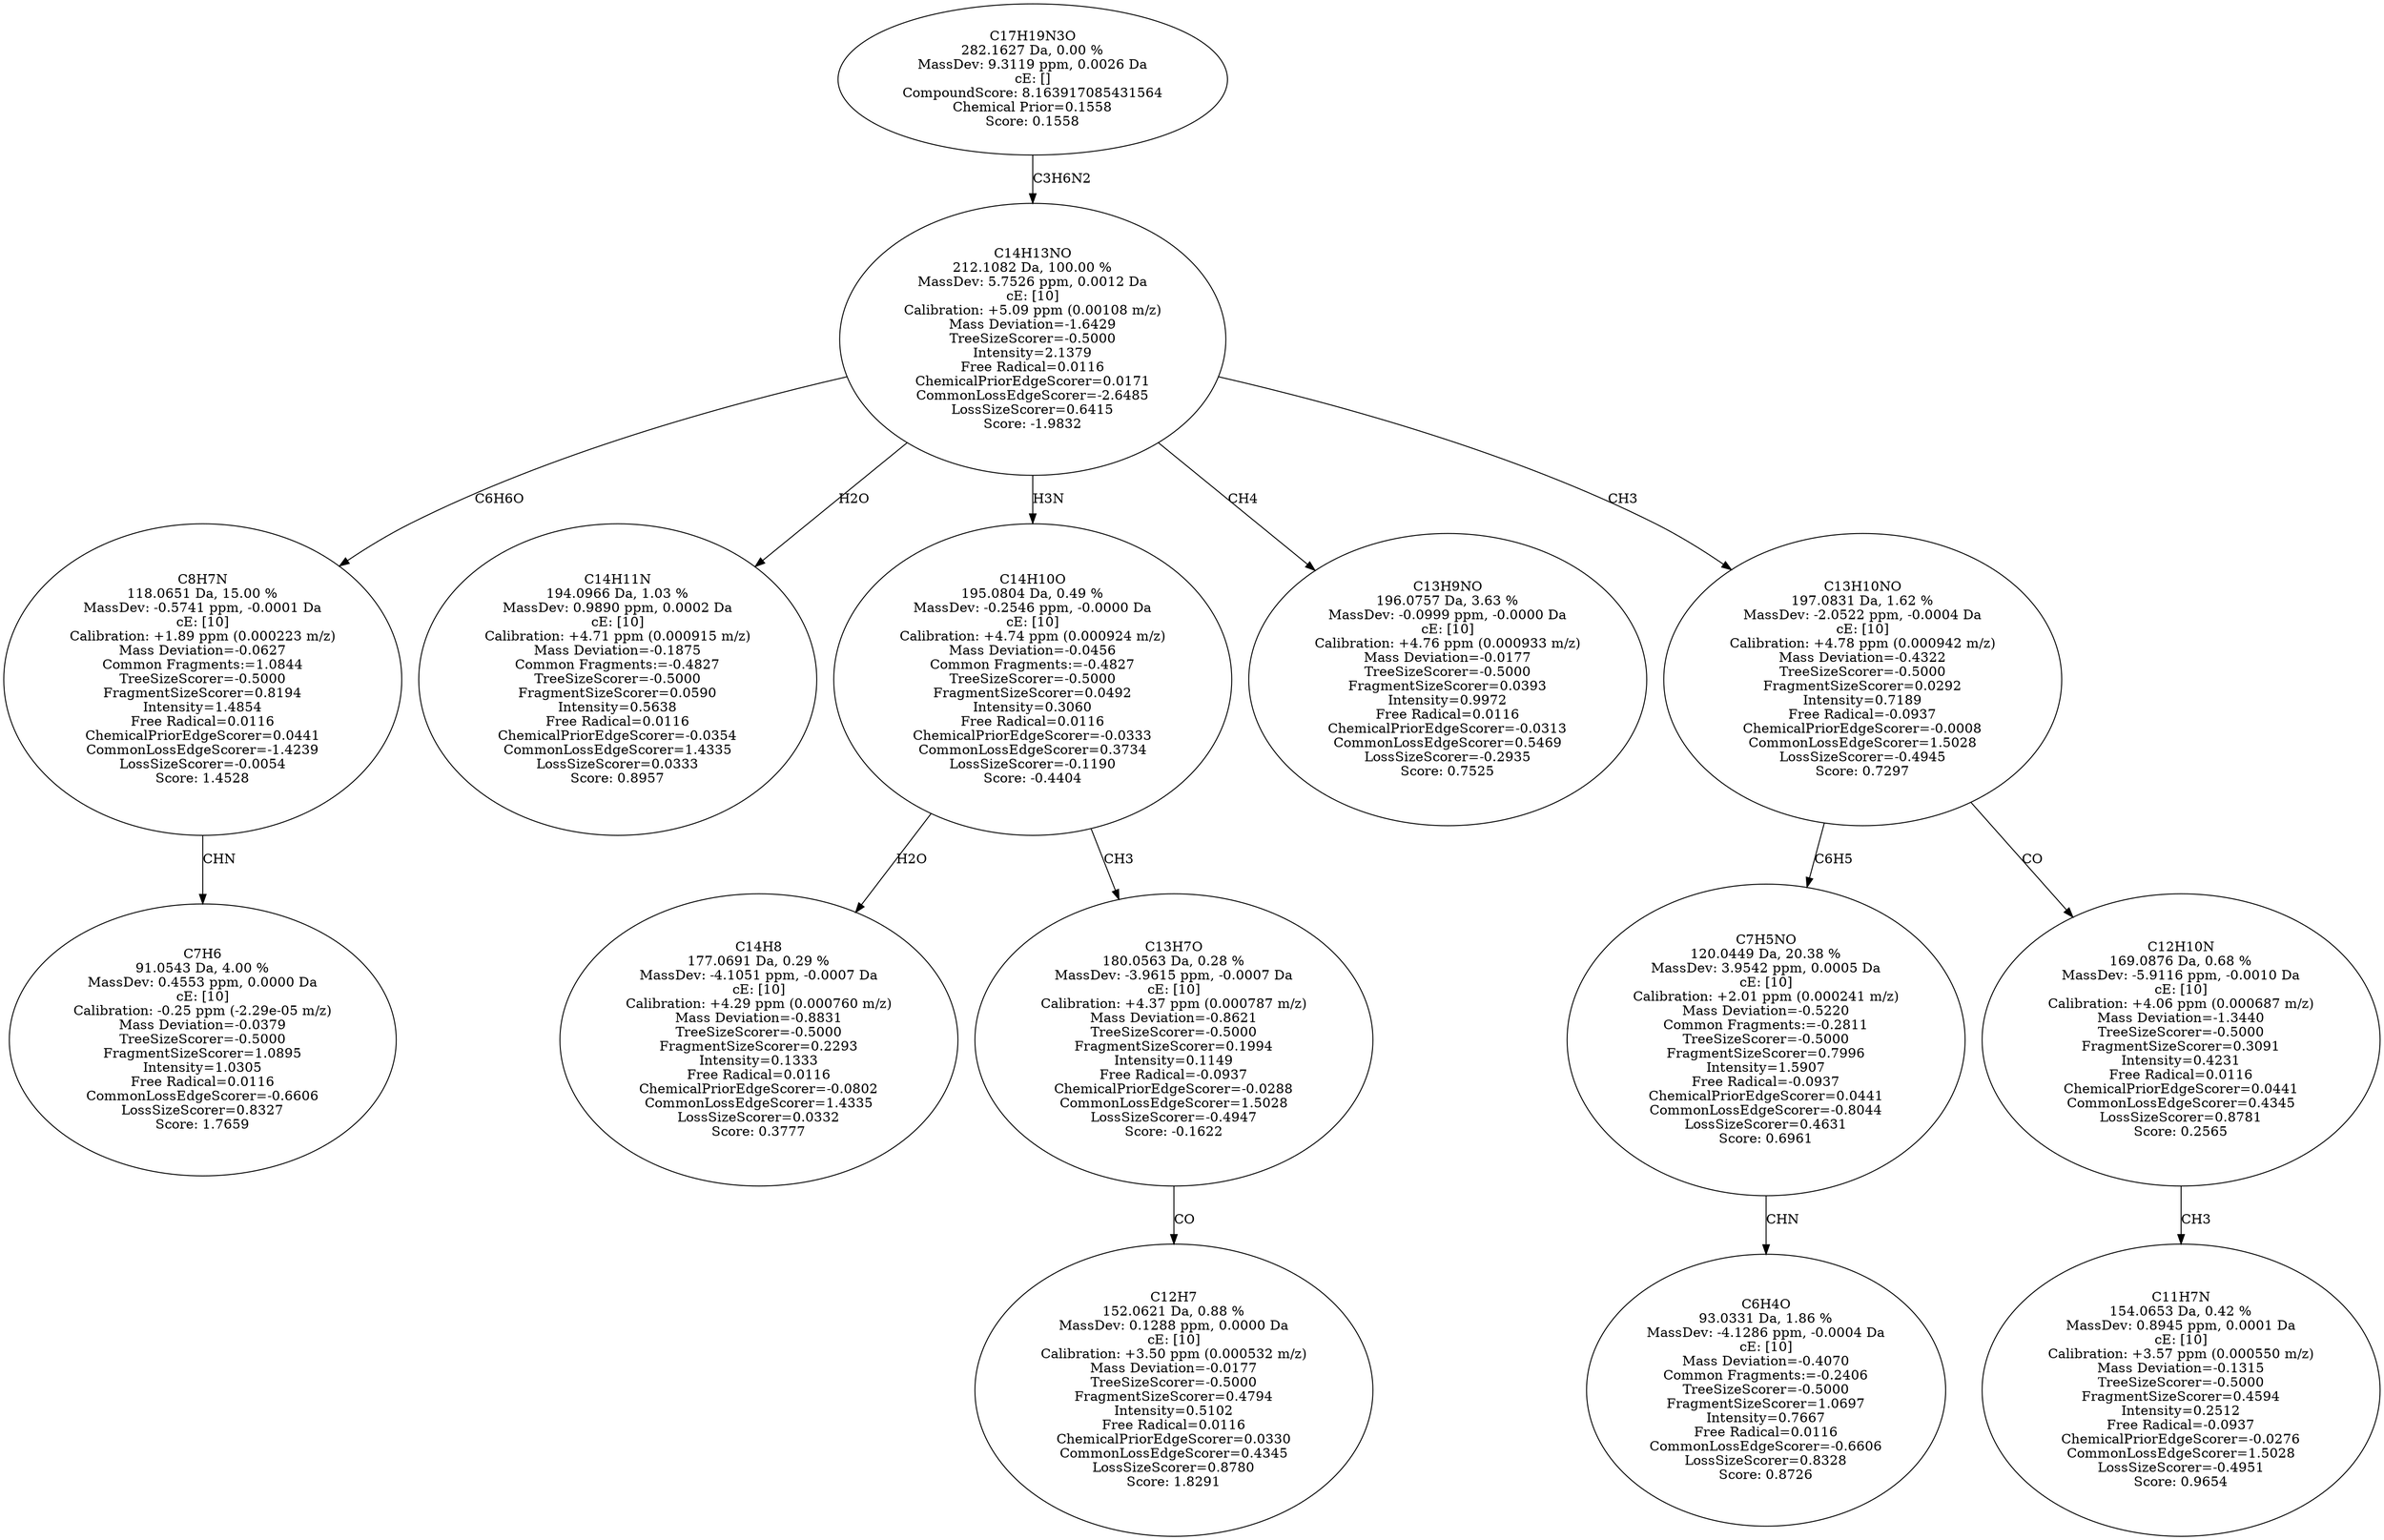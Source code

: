 strict digraph {
v1 [label="C7H6\n91.0543 Da, 4.00 %\nMassDev: 0.4553 ppm, 0.0000 Da\ncE: [10]\nCalibration: -0.25 ppm (-2.29e-05 m/z)\nMass Deviation=-0.0379\nTreeSizeScorer=-0.5000\nFragmentSizeScorer=1.0895\nIntensity=1.0305\nFree Radical=0.0116\nCommonLossEdgeScorer=-0.6606\nLossSizeScorer=0.8327\nScore: 1.7659"];
v2 [label="C8H7N\n118.0651 Da, 15.00 %\nMassDev: -0.5741 ppm, -0.0001 Da\ncE: [10]\nCalibration: +1.89 ppm (0.000223 m/z)\nMass Deviation=-0.0627\nCommon Fragments:=1.0844\nTreeSizeScorer=-0.5000\nFragmentSizeScorer=0.8194\nIntensity=1.4854\nFree Radical=0.0116\nChemicalPriorEdgeScorer=0.0441\nCommonLossEdgeScorer=-1.4239\nLossSizeScorer=-0.0054\nScore: 1.4528"];
v3 [label="C14H11N\n194.0966 Da, 1.03 %\nMassDev: 0.9890 ppm, 0.0002 Da\ncE: [10]\nCalibration: +4.71 ppm (0.000915 m/z)\nMass Deviation=-0.1875\nCommon Fragments:=-0.4827\nTreeSizeScorer=-0.5000\nFragmentSizeScorer=0.0590\nIntensity=0.5638\nFree Radical=0.0116\nChemicalPriorEdgeScorer=-0.0354\nCommonLossEdgeScorer=1.4335\nLossSizeScorer=0.0333\nScore: 0.8957"];
v4 [label="C14H8\n177.0691 Da, 0.29 %\nMassDev: -4.1051 ppm, -0.0007 Da\ncE: [10]\nCalibration: +4.29 ppm (0.000760 m/z)\nMass Deviation=-0.8831\nTreeSizeScorer=-0.5000\nFragmentSizeScorer=0.2293\nIntensity=0.1333\nFree Radical=0.0116\nChemicalPriorEdgeScorer=-0.0802\nCommonLossEdgeScorer=1.4335\nLossSizeScorer=0.0332\nScore: 0.3777"];
v5 [label="C12H7\n152.0621 Da, 0.88 %\nMassDev: 0.1288 ppm, 0.0000 Da\ncE: [10]\nCalibration: +3.50 ppm (0.000532 m/z)\nMass Deviation=-0.0177\nTreeSizeScorer=-0.5000\nFragmentSizeScorer=0.4794\nIntensity=0.5102\nFree Radical=0.0116\nChemicalPriorEdgeScorer=0.0330\nCommonLossEdgeScorer=0.4345\nLossSizeScorer=0.8780\nScore: 1.8291"];
v6 [label="C13H7O\n180.0563 Da, 0.28 %\nMassDev: -3.9615 ppm, -0.0007 Da\ncE: [10]\nCalibration: +4.37 ppm (0.000787 m/z)\nMass Deviation=-0.8621\nTreeSizeScorer=-0.5000\nFragmentSizeScorer=0.1994\nIntensity=0.1149\nFree Radical=-0.0937\nChemicalPriorEdgeScorer=-0.0288\nCommonLossEdgeScorer=1.5028\nLossSizeScorer=-0.4947\nScore: -0.1622"];
v7 [label="C14H10O\n195.0804 Da, 0.49 %\nMassDev: -0.2546 ppm, -0.0000 Da\ncE: [10]\nCalibration: +4.74 ppm (0.000924 m/z)\nMass Deviation=-0.0456\nCommon Fragments:=-0.4827\nTreeSizeScorer=-0.5000\nFragmentSizeScorer=0.0492\nIntensity=0.3060\nFree Radical=0.0116\nChemicalPriorEdgeScorer=-0.0333\nCommonLossEdgeScorer=0.3734\nLossSizeScorer=-0.1190\nScore: -0.4404"];
v8 [label="C13H9NO\n196.0757 Da, 3.63 %\nMassDev: -0.0999 ppm, -0.0000 Da\ncE: [10]\nCalibration: +4.76 ppm (0.000933 m/z)\nMass Deviation=-0.0177\nTreeSizeScorer=-0.5000\nFragmentSizeScorer=0.0393\nIntensity=0.9972\nFree Radical=0.0116\nChemicalPriorEdgeScorer=-0.0313\nCommonLossEdgeScorer=0.5469\nLossSizeScorer=-0.2935\nScore: 0.7525"];
v9 [label="C6H4O\n93.0331 Da, 1.86 %\nMassDev: -4.1286 ppm, -0.0004 Da\ncE: [10]\nMass Deviation=-0.4070\nCommon Fragments:=-0.2406\nTreeSizeScorer=-0.5000\nFragmentSizeScorer=1.0697\nIntensity=0.7667\nFree Radical=0.0116\nCommonLossEdgeScorer=-0.6606\nLossSizeScorer=0.8328\nScore: 0.8726"];
v10 [label="C7H5NO\n120.0449 Da, 20.38 %\nMassDev: 3.9542 ppm, 0.0005 Da\ncE: [10]\nCalibration: +2.01 ppm (0.000241 m/z)\nMass Deviation=-0.5220\nCommon Fragments:=-0.2811\nTreeSizeScorer=-0.5000\nFragmentSizeScorer=0.7996\nIntensity=1.5907\nFree Radical=-0.0937\nChemicalPriorEdgeScorer=0.0441\nCommonLossEdgeScorer=-0.8044\nLossSizeScorer=0.4631\nScore: 0.6961"];
v11 [label="C11H7N\n154.0653 Da, 0.42 %\nMassDev: 0.8945 ppm, 0.0001 Da\ncE: [10]\nCalibration: +3.57 ppm (0.000550 m/z)\nMass Deviation=-0.1315\nTreeSizeScorer=-0.5000\nFragmentSizeScorer=0.4594\nIntensity=0.2512\nFree Radical=-0.0937\nChemicalPriorEdgeScorer=-0.0276\nCommonLossEdgeScorer=1.5028\nLossSizeScorer=-0.4951\nScore: 0.9654"];
v12 [label="C12H10N\n169.0876 Da, 0.68 %\nMassDev: -5.9116 ppm, -0.0010 Da\ncE: [10]\nCalibration: +4.06 ppm (0.000687 m/z)\nMass Deviation=-1.3440\nTreeSizeScorer=-0.5000\nFragmentSizeScorer=0.3091\nIntensity=0.4231\nFree Radical=0.0116\nChemicalPriorEdgeScorer=0.0441\nCommonLossEdgeScorer=0.4345\nLossSizeScorer=0.8781\nScore: 0.2565"];
v13 [label="C13H10NO\n197.0831 Da, 1.62 %\nMassDev: -2.0522 ppm, -0.0004 Da\ncE: [10]\nCalibration: +4.78 ppm (0.000942 m/z)\nMass Deviation=-0.4322\nTreeSizeScorer=-0.5000\nFragmentSizeScorer=0.0292\nIntensity=0.7189\nFree Radical=-0.0937\nChemicalPriorEdgeScorer=-0.0008\nCommonLossEdgeScorer=1.5028\nLossSizeScorer=-0.4945\nScore: 0.7297"];
v14 [label="C14H13NO\n212.1082 Da, 100.00 %\nMassDev: 5.7526 ppm, 0.0012 Da\ncE: [10]\nCalibration: +5.09 ppm (0.00108 m/z)\nMass Deviation=-1.6429\nTreeSizeScorer=-0.5000\nIntensity=2.1379\nFree Radical=0.0116\nChemicalPriorEdgeScorer=0.0171\nCommonLossEdgeScorer=-2.6485\nLossSizeScorer=0.6415\nScore: -1.9832"];
v15 [label="C17H19N3O\n282.1627 Da, 0.00 %\nMassDev: 9.3119 ppm, 0.0026 Da\ncE: []\nCompoundScore: 8.163917085431564\nChemical Prior=0.1558\nScore: 0.1558"];
v2 -> v1 [label="CHN"];
v14 -> v2 [label="C6H6O"];
v14 -> v3 [label="H2O"];
v7 -> v4 [label="H2O"];
v6 -> v5 [label="CO"];
v7 -> v6 [label="CH3"];
v14 -> v7 [label="H3N"];
v14 -> v8 [label="CH4"];
v10 -> v9 [label="CHN"];
v13 -> v10 [label="C6H5"];
v12 -> v11 [label="CH3"];
v13 -> v12 [label="CO"];
v14 -> v13 [label="CH3"];
v15 -> v14 [label="C3H6N2"];
}
